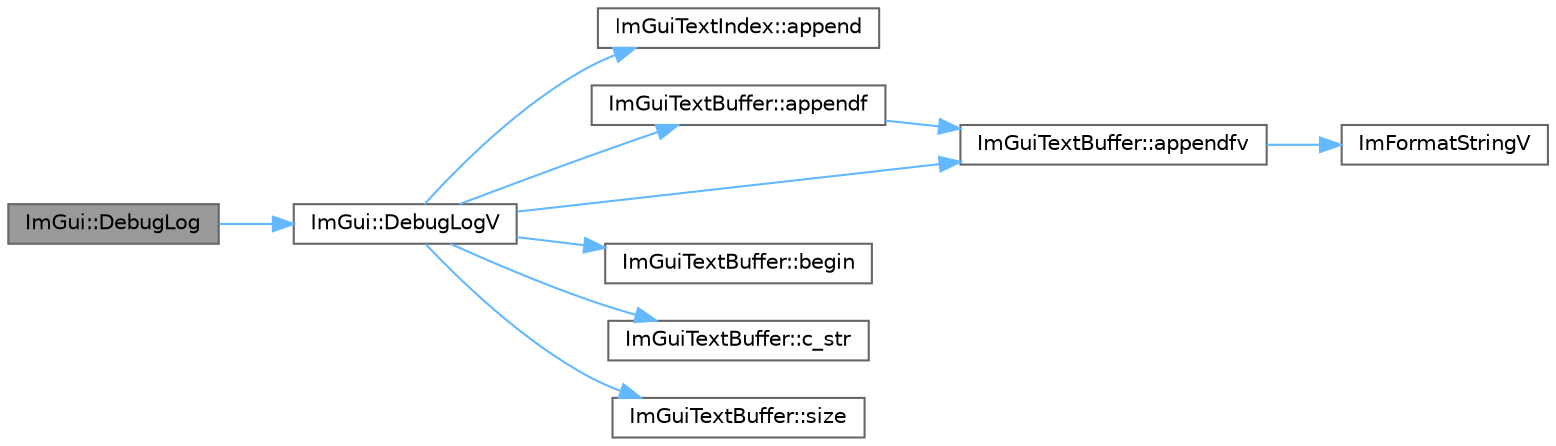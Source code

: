 digraph "ImGui::DebugLog"
{
 // LATEX_PDF_SIZE
  bgcolor="transparent";
  edge [fontname=Helvetica,fontsize=10,labelfontname=Helvetica,labelfontsize=10];
  node [fontname=Helvetica,fontsize=10,shape=box,height=0.2,width=0.4];
  rankdir="LR";
  Node1 [id="Node000001",label="ImGui::DebugLog",height=0.2,width=0.4,color="gray40", fillcolor="grey60", style="filled", fontcolor="black",tooltip=" "];
  Node1 -> Node2 [id="edge1_Node000001_Node000002",color="steelblue1",style="solid",tooltip=" "];
  Node2 [id="Node000002",label="ImGui::DebugLogV",height=0.2,width=0.4,color="grey40", fillcolor="white", style="filled",URL="$namespace_im_gui.html#afa024e012e162b5a7904b848e1d8d92e",tooltip=" "];
  Node2 -> Node3 [id="edge2_Node000002_Node000003",color="steelblue1",style="solid",tooltip=" "];
  Node3 [id="Node000003",label="ImGuiTextIndex::append",height=0.2,width=0.4,color="grey40", fillcolor="white", style="filled",URL="$struct_im_gui_text_index.html#aa1dd7404a8097a902f1dd83ba988bd95",tooltip=" "];
  Node2 -> Node4 [id="edge3_Node000002_Node000004",color="steelblue1",style="solid",tooltip=" "];
  Node4 [id="Node000004",label="ImGuiTextBuffer::appendf",height=0.2,width=0.4,color="grey40", fillcolor="white", style="filled",URL="$struct_im_gui_text_buffer.html#a1c5892db030c5364823793f472754c9e",tooltip=" "];
  Node4 -> Node5 [id="edge4_Node000004_Node000005",color="steelblue1",style="solid",tooltip=" "];
  Node5 [id="Node000005",label="ImGuiTextBuffer::appendfv",height=0.2,width=0.4,color="grey40", fillcolor="white", style="filled",URL="$struct_im_gui_text_buffer.html#ac8a6b11834c4cee8113bf6950e66112e",tooltip=" "];
  Node5 -> Node6 [id="edge5_Node000005_Node000006",color="steelblue1",style="solid",tooltip=" "];
  Node6 [id="Node000006",label="ImFormatStringV",height=0.2,width=0.4,color="grey40", fillcolor="white", style="filled",URL="$imgui_8cpp.html#a2e0022a073d369645a0daab17f823779",tooltip=" "];
  Node2 -> Node5 [id="edge6_Node000002_Node000005",color="steelblue1",style="solid",tooltip=" "];
  Node2 -> Node7 [id="edge7_Node000002_Node000007",color="steelblue1",style="solid",tooltip=" "];
  Node7 [id="Node000007",label="ImGuiTextBuffer::begin",height=0.2,width=0.4,color="grey40", fillcolor="white", style="filled",URL="$struct_im_gui_text_buffer.html#ad971435d81bc0b957cdb59f5d58eaacd",tooltip=" "];
  Node2 -> Node8 [id="edge8_Node000002_Node000008",color="steelblue1",style="solid",tooltip=" "];
  Node8 [id="Node000008",label="ImGuiTextBuffer::c_str",height=0.2,width=0.4,color="grey40", fillcolor="white", style="filled",URL="$struct_im_gui_text_buffer.html#ac78a076eb21b9c4ec532eb5109c84a64",tooltip=" "];
  Node2 -> Node9 [id="edge9_Node000002_Node000009",color="steelblue1",style="solid",tooltip=" "];
  Node9 [id="Node000009",label="ImGuiTextBuffer::size",height=0.2,width=0.4,color="grey40", fillcolor="white", style="filled",URL="$struct_im_gui_text_buffer.html#a2811fcd43e0224eb3bd0f3464b634289",tooltip=" "];
}
